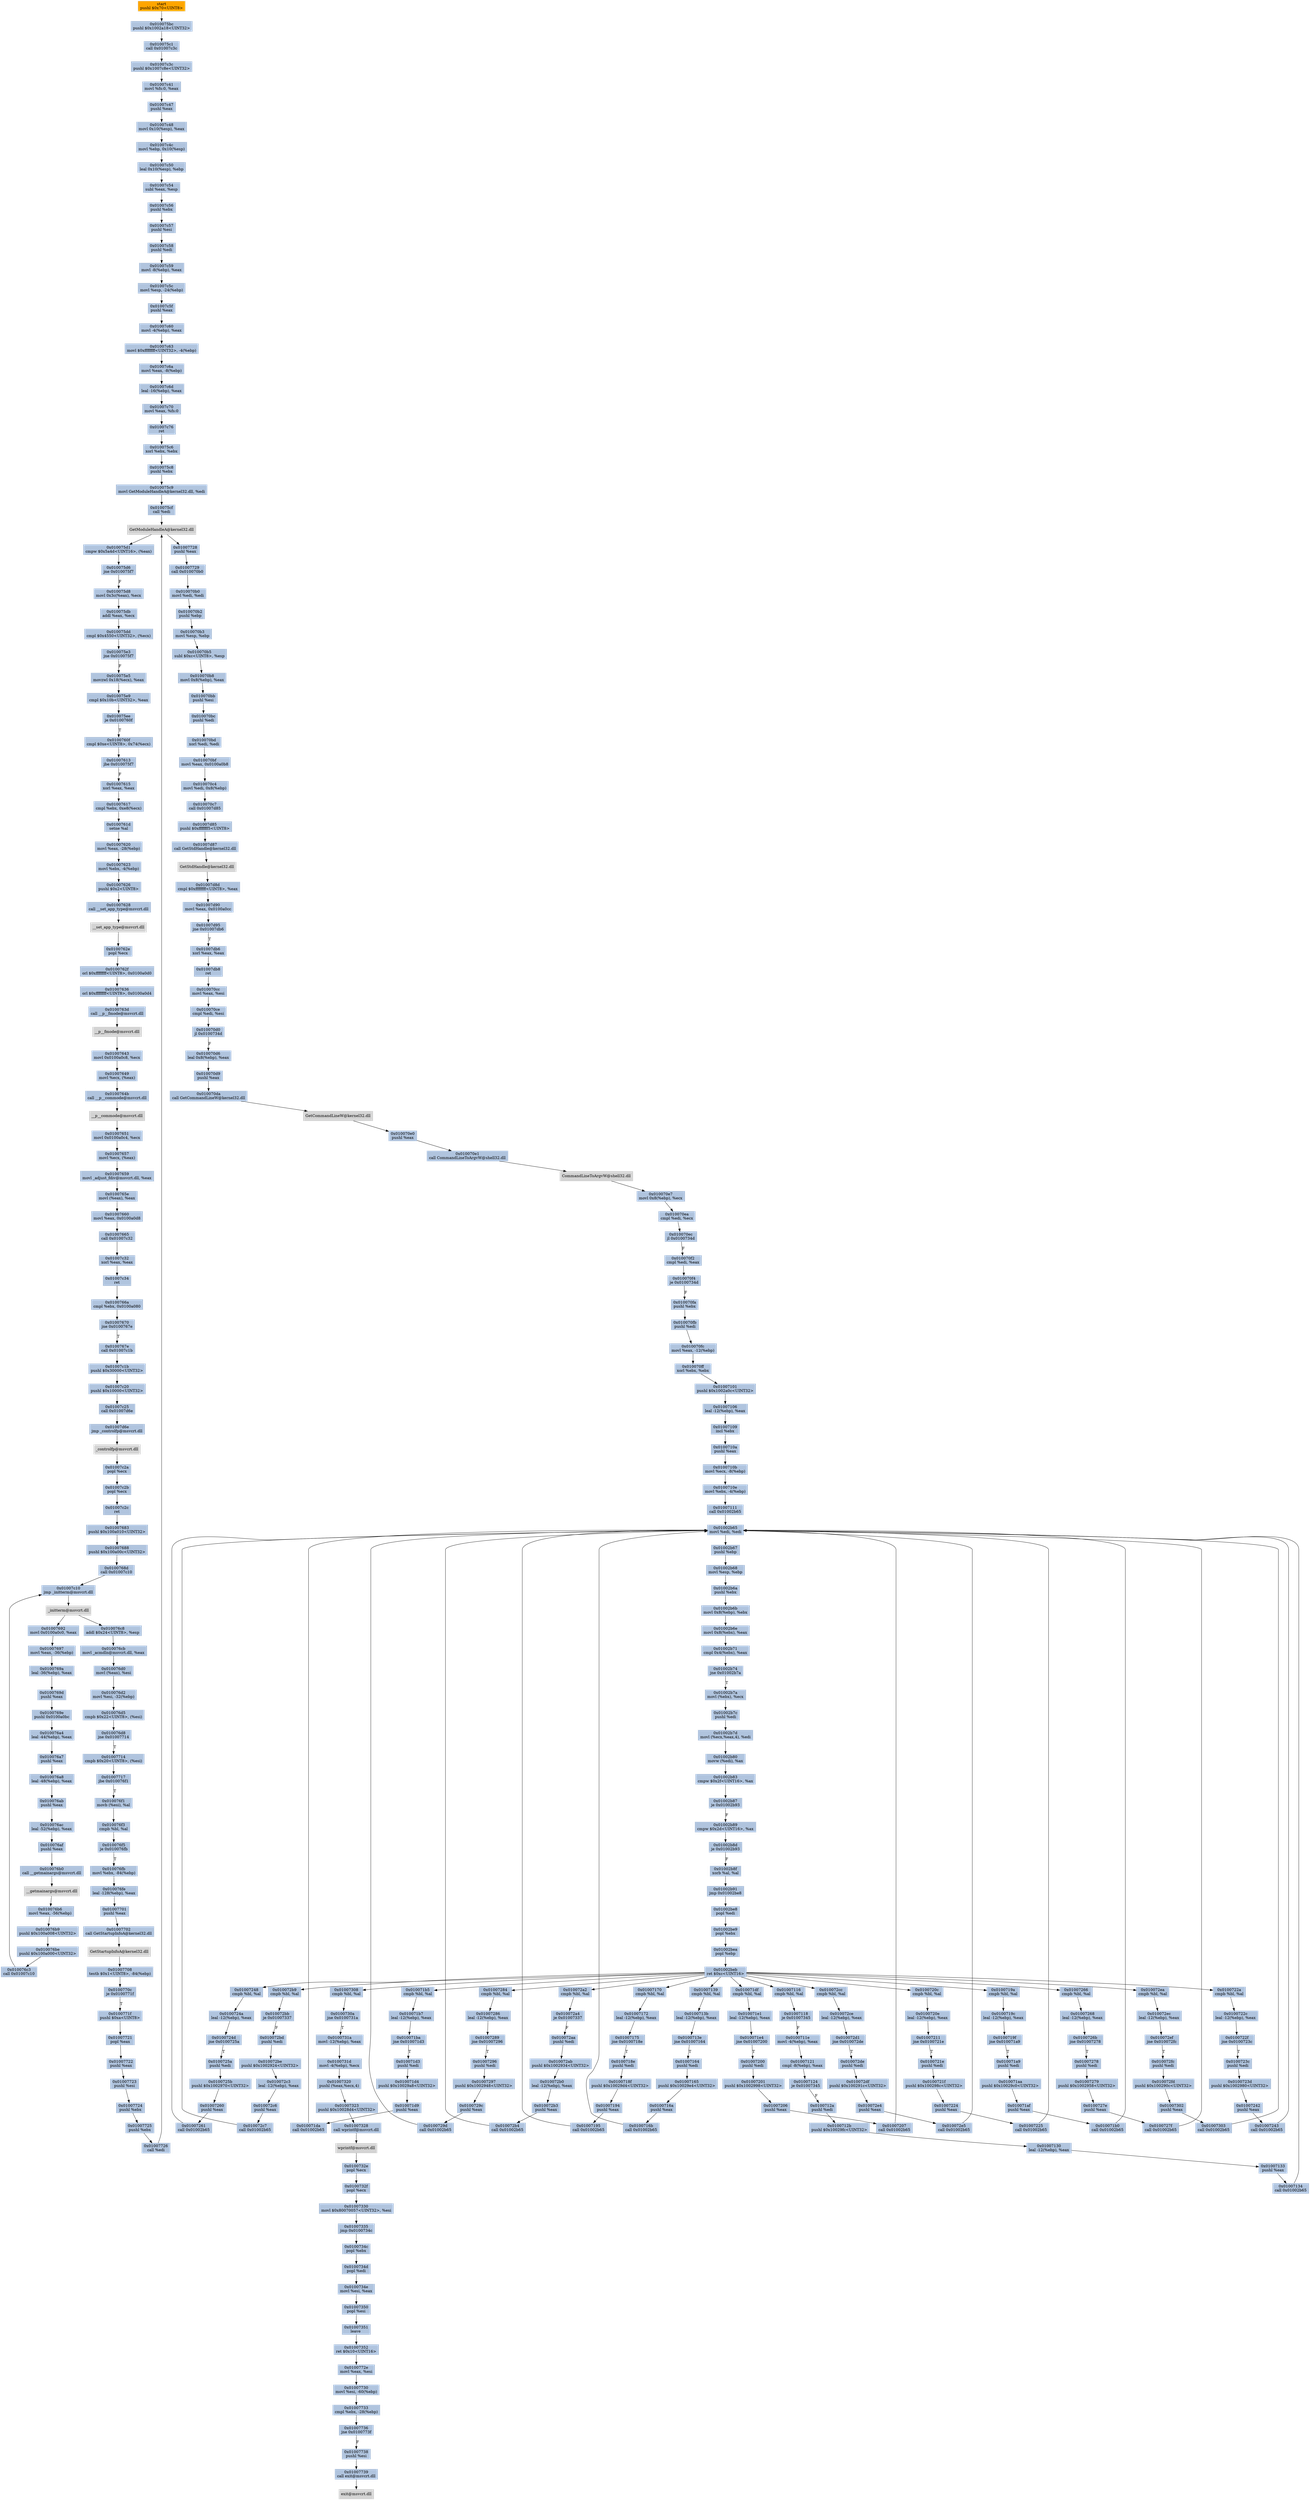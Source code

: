 digraph G {
node[shape=rectangle,style=filled,fillcolor=lightsteelblue,color=lightsteelblue]
bgcolor="transparent"
a0x010075bapushl_0x70UINT8[label="start\npushl $0x70<UINT8>",color="lightgrey",fillcolor="orange"];
a0x010075bcpushl_0x1002a18UINT32[label="0x010075bc\npushl $0x1002a18<UINT32>"];
a0x010075c1call_0x01007c3c[label="0x010075c1\ncall 0x01007c3c"];
a0x01007c3cpushl_0x1007c8eUINT32[label="0x01007c3c\npushl $0x1007c8e<UINT32>"];
a0x01007c41movl_fs_0_eax[label="0x01007c41\nmovl %fs:0, %eax"];
a0x01007c47pushl_eax[label="0x01007c47\npushl %eax"];
a0x01007c48movl_0x10esp__eax[label="0x01007c48\nmovl 0x10(%esp), %eax"];
a0x01007c4cmovl_ebp_0x10esp_[label="0x01007c4c\nmovl %ebp, 0x10(%esp)"];
a0x01007c50leal_0x10esp__ebp[label="0x01007c50\nleal 0x10(%esp), %ebp"];
a0x01007c54subl_eax_esp[label="0x01007c54\nsubl %eax, %esp"];
a0x01007c56pushl_ebx[label="0x01007c56\npushl %ebx"];
a0x01007c57pushl_esi[label="0x01007c57\npushl %esi"];
a0x01007c58pushl_edi[label="0x01007c58\npushl %edi"];
a0x01007c59movl__8ebp__eax[label="0x01007c59\nmovl -8(%ebp), %eax"];
a0x01007c5cmovl_esp__24ebp_[label="0x01007c5c\nmovl %esp, -24(%ebp)"];
a0x01007c5fpushl_eax[label="0x01007c5f\npushl %eax"];
a0x01007c60movl__4ebp__eax[label="0x01007c60\nmovl -4(%ebp), %eax"];
a0x01007c63movl_0xffffffffUINT32__4ebp_[label="0x01007c63\nmovl $0xffffffff<UINT32>, -4(%ebp)"];
a0x01007c6amovl_eax__8ebp_[label="0x01007c6a\nmovl %eax, -8(%ebp)"];
a0x01007c6dleal__16ebp__eax[label="0x01007c6d\nleal -16(%ebp), %eax"];
a0x01007c70movl_eax_fs_0[label="0x01007c70\nmovl %eax, %fs:0"];
a0x01007c76ret[label="0x01007c76\nret"];
a0x010075c6xorl_ebx_ebx[label="0x010075c6\nxorl %ebx, %ebx"];
a0x010075c8pushl_ebx[label="0x010075c8\npushl %ebx"];
a0x010075c9movl_GetModuleHandleA_kernel32_dll_edi[label="0x010075c9\nmovl GetModuleHandleA@kernel32.dll, %edi"];
a0x010075cfcall_edi[label="0x010075cf\ncall %edi"];
GetModuleHandleA_kernel32_dll[label="GetModuleHandleA@kernel32.dll",color="lightgrey",fillcolor="lightgrey"];
a0x010075d1cmpw_0x5a4dUINT16_eax_[label="0x010075d1\ncmpw $0x5a4d<UINT16>, (%eax)"];
a0x010075d6jne_0x010075f7[label="0x010075d6\njne 0x010075f7"];
a0x010075d8movl_0x3ceax__ecx[label="0x010075d8\nmovl 0x3c(%eax), %ecx"];
a0x010075dbaddl_eax_ecx[label="0x010075db\naddl %eax, %ecx"];
a0x010075ddcmpl_0x4550UINT32_ecx_[label="0x010075dd\ncmpl $0x4550<UINT32>, (%ecx)"];
a0x010075e3jne_0x010075f7[label="0x010075e3\njne 0x010075f7"];
a0x010075e5movzwl_0x18ecx__eax[label="0x010075e5\nmovzwl 0x18(%ecx), %eax"];
a0x010075e9cmpl_0x10bUINT32_eax[label="0x010075e9\ncmpl $0x10b<UINT32>, %eax"];
a0x010075eeje_0x0100760f[label="0x010075ee\nje 0x0100760f"];
a0x0100760fcmpl_0xeUINT8_0x74ecx_[label="0x0100760f\ncmpl $0xe<UINT8>, 0x74(%ecx)"];
a0x01007613jbe_0x010075f7[label="0x01007613\njbe 0x010075f7"];
a0x01007615xorl_eax_eax[label="0x01007615\nxorl %eax, %eax"];
a0x01007617cmpl_ebx_0xe8ecx_[label="0x01007617\ncmpl %ebx, 0xe8(%ecx)"];
a0x0100761dsetne_al[label="0x0100761d\nsetne %al"];
a0x01007620movl_eax__28ebp_[label="0x01007620\nmovl %eax, -28(%ebp)"];
a0x01007623movl_ebx__4ebp_[label="0x01007623\nmovl %ebx, -4(%ebp)"];
a0x01007626pushl_0x2UINT8[label="0x01007626\npushl $0x2<UINT8>"];
a0x01007628call___set_app_type_msvcrt_dll[label="0x01007628\ncall __set_app_type@msvcrt.dll"];
a__set_app_type_msvcrt_dll[label="__set_app_type@msvcrt.dll",color="lightgrey",fillcolor="lightgrey"];
a0x0100762epopl_ecx[label="0x0100762e\npopl %ecx"];
a0x0100762forl_0xffffffffUINT8_0x0100a0d0[label="0x0100762f\norl $0xffffffff<UINT8>, 0x0100a0d0"];
a0x01007636orl_0xffffffffUINT8_0x0100a0d4[label="0x01007636\norl $0xffffffff<UINT8>, 0x0100a0d4"];
a0x0100763dcall___p__fmode_msvcrt_dll[label="0x0100763d\ncall __p__fmode@msvcrt.dll"];
a__p__fmode_msvcrt_dll[label="__p__fmode@msvcrt.dll",color="lightgrey",fillcolor="lightgrey"];
a0x01007643movl_0x0100a0c8_ecx[label="0x01007643\nmovl 0x0100a0c8, %ecx"];
a0x01007649movl_ecx_eax_[label="0x01007649\nmovl %ecx, (%eax)"];
a0x0100764bcall___p__commode_msvcrt_dll[label="0x0100764b\ncall __p__commode@msvcrt.dll"];
a__p__commode_msvcrt_dll[label="__p__commode@msvcrt.dll",color="lightgrey",fillcolor="lightgrey"];
a0x01007651movl_0x0100a0c4_ecx[label="0x01007651\nmovl 0x0100a0c4, %ecx"];
a0x01007657movl_ecx_eax_[label="0x01007657\nmovl %ecx, (%eax)"];
a0x01007659movl__adjust_fdiv_msvcrt_dll_eax[label="0x01007659\nmovl _adjust_fdiv@msvcrt.dll, %eax"];
a0x0100765emovl_eax__eax[label="0x0100765e\nmovl (%eax), %eax"];
a0x01007660movl_eax_0x0100a0d8[label="0x01007660\nmovl %eax, 0x0100a0d8"];
a0x01007665call_0x01007c32[label="0x01007665\ncall 0x01007c32"];
a0x01007c32xorl_eax_eax[label="0x01007c32\nxorl %eax, %eax"];
a0x01007c34ret[label="0x01007c34\nret"];
a0x0100766acmpl_ebx_0x0100a080[label="0x0100766a\ncmpl %ebx, 0x0100a080"];
a0x01007670jne_0x0100767e[label="0x01007670\njne 0x0100767e"];
a0x0100767ecall_0x01007c1b[label="0x0100767e\ncall 0x01007c1b"];
a0x01007c1bpushl_0x30000UINT32[label="0x01007c1b\npushl $0x30000<UINT32>"];
a0x01007c20pushl_0x10000UINT32[label="0x01007c20\npushl $0x10000<UINT32>"];
a0x01007c25call_0x01007d6e[label="0x01007c25\ncall 0x01007d6e"];
a0x01007d6ejmp__controlfp_msvcrt_dll[label="0x01007d6e\njmp _controlfp@msvcrt.dll"];
a_controlfp_msvcrt_dll[label="_controlfp@msvcrt.dll",color="lightgrey",fillcolor="lightgrey"];
a0x01007c2apopl_ecx[label="0x01007c2a\npopl %ecx"];
a0x01007c2bpopl_ecx[label="0x01007c2b\npopl %ecx"];
a0x01007c2cret[label="0x01007c2c\nret"];
a0x01007683pushl_0x100a010UINT32[label="0x01007683\npushl $0x100a010<UINT32>"];
a0x01007688pushl_0x100a00cUINT32[label="0x01007688\npushl $0x100a00c<UINT32>"];
a0x0100768dcall_0x01007c10[label="0x0100768d\ncall 0x01007c10"];
a0x01007c10jmp__initterm_msvcrt_dll[label="0x01007c10\njmp _initterm@msvcrt.dll"];
a_initterm_msvcrt_dll[label="_initterm@msvcrt.dll",color="lightgrey",fillcolor="lightgrey"];
a0x01007692movl_0x0100a0c0_eax[label="0x01007692\nmovl 0x0100a0c0, %eax"];
a0x01007697movl_eax__36ebp_[label="0x01007697\nmovl %eax, -36(%ebp)"];
a0x0100769aleal__36ebp__eax[label="0x0100769a\nleal -36(%ebp), %eax"];
a0x0100769dpushl_eax[label="0x0100769d\npushl %eax"];
a0x0100769epushl_0x0100a0bc[label="0x0100769e\npushl 0x0100a0bc"];
a0x010076a4leal__44ebp__eax[label="0x010076a4\nleal -44(%ebp), %eax"];
a0x010076a7pushl_eax[label="0x010076a7\npushl %eax"];
a0x010076a8leal__48ebp__eax[label="0x010076a8\nleal -48(%ebp), %eax"];
a0x010076abpushl_eax[label="0x010076ab\npushl %eax"];
a0x010076acleal__52ebp__eax[label="0x010076ac\nleal -52(%ebp), %eax"];
a0x010076afpushl_eax[label="0x010076af\npushl %eax"];
a0x010076b0call___getmainargs_msvcrt_dll[label="0x010076b0\ncall __getmainargs@msvcrt.dll"];
a__getmainargs_msvcrt_dll[label="__getmainargs@msvcrt.dll",color="lightgrey",fillcolor="lightgrey"];
a0x010076b6movl_eax__56ebp_[label="0x010076b6\nmovl %eax, -56(%ebp)"];
a0x010076b9pushl_0x100a008UINT32[label="0x010076b9\npushl $0x100a008<UINT32>"];
a0x010076bepushl_0x100a000UINT32[label="0x010076be\npushl $0x100a000<UINT32>"];
a0x010076c3call_0x01007c10[label="0x010076c3\ncall 0x01007c10"];
a0x010076c8addl_0x24UINT8_esp[label="0x010076c8\naddl $0x24<UINT8>, %esp"];
a0x010076cbmovl__acmdln_msvcrt_dll_eax[label="0x010076cb\nmovl _acmdln@msvcrt.dll, %eax"];
a0x010076d0movl_eax__esi[label="0x010076d0\nmovl (%eax), %esi"];
a0x010076d2movl_esi__32ebp_[label="0x010076d2\nmovl %esi, -32(%ebp)"];
a0x010076d5cmpb_0x22UINT8_esi_[label="0x010076d5\ncmpb $0x22<UINT8>, (%esi)"];
a0x010076d8jne_0x01007714[label="0x010076d8\njne 0x01007714"];
a0x01007714cmpb_0x20UINT8_esi_[label="0x01007714\ncmpb $0x20<UINT8>, (%esi)"];
a0x01007717jbe_0x010076f1[label="0x01007717\njbe 0x010076f1"];
a0x010076f1movb_esi__al[label="0x010076f1\nmovb (%esi), %al"];
a0x010076f3cmpb_bl_al[label="0x010076f3\ncmpb %bl, %al"];
a0x010076f5je_0x010076fb[label="0x010076f5\nje 0x010076fb"];
a0x010076fbmovl_ebx__84ebp_[label="0x010076fb\nmovl %ebx, -84(%ebp)"];
a0x010076feleal__128ebp__eax[label="0x010076fe\nleal -128(%ebp), %eax"];
a0x01007701pushl_eax[label="0x01007701\npushl %eax"];
a0x01007702call_GetStartupInfoA_kernel32_dll[label="0x01007702\ncall GetStartupInfoA@kernel32.dll"];
GetStartupInfoA_kernel32_dll[label="GetStartupInfoA@kernel32.dll",color="lightgrey",fillcolor="lightgrey"];
a0x01007708testb_0x1UINT8__84ebp_[label="0x01007708\ntestb $0x1<UINT8>, -84(%ebp)"];
a0x0100770cje_0x0100771f[label="0x0100770c\nje 0x0100771f"];
a0x0100771fpushl_0xaUINT8[label="0x0100771f\npushl $0xa<UINT8>"];
a0x01007721popl_eax[label="0x01007721\npopl %eax"];
a0x01007722pushl_eax[label="0x01007722\npushl %eax"];
a0x01007723pushl_esi[label="0x01007723\npushl %esi"];
a0x01007724pushl_ebx[label="0x01007724\npushl %ebx"];
a0x01007725pushl_ebx[label="0x01007725\npushl %ebx"];
a0x01007726call_edi[label="0x01007726\ncall %edi"];
a0x01007728pushl_eax[label="0x01007728\npushl %eax"];
a0x01007729call_0x010070b0[label="0x01007729\ncall 0x010070b0"];
a0x010070b0movl_edi_edi[label="0x010070b0\nmovl %edi, %edi"];
a0x010070b2pushl_ebp[label="0x010070b2\npushl %ebp"];
a0x010070b3movl_esp_ebp[label="0x010070b3\nmovl %esp, %ebp"];
a0x010070b5subl_0xcUINT8_esp[label="0x010070b5\nsubl $0xc<UINT8>, %esp"];
a0x010070b8movl_0x8ebp__eax[label="0x010070b8\nmovl 0x8(%ebp), %eax"];
a0x010070bbpushl_esi[label="0x010070bb\npushl %esi"];
a0x010070bcpushl_edi[label="0x010070bc\npushl %edi"];
a0x010070bdxorl_edi_edi[label="0x010070bd\nxorl %edi, %edi"];
a0x010070bfmovl_eax_0x0100a0b8[label="0x010070bf\nmovl %eax, 0x0100a0b8"];
a0x010070c4movl_edi_0x8ebp_[label="0x010070c4\nmovl %edi, 0x8(%ebp)"];
a0x010070c7call_0x01007d85[label="0x010070c7\ncall 0x01007d85"];
a0x01007d85pushl_0xfffffff5UINT8[label="0x01007d85\npushl $0xfffffff5<UINT8>"];
a0x01007d87call_GetStdHandle_kernel32_dll[label="0x01007d87\ncall GetStdHandle@kernel32.dll"];
GetStdHandle_kernel32_dll[label="GetStdHandle@kernel32.dll",color="lightgrey",fillcolor="lightgrey"];
a0x01007d8dcmpl_0xffffffffUINT8_eax[label="0x01007d8d\ncmpl $0xffffffff<UINT8>, %eax"];
a0x01007d90movl_eax_0x0100a0cc[label="0x01007d90\nmovl %eax, 0x0100a0cc"];
a0x01007d95jne_0x01007db6[label="0x01007d95\njne 0x01007db6"];
a0x01007db6xorl_eax_eax[label="0x01007db6\nxorl %eax, %eax"];
a0x01007db8ret[label="0x01007db8\nret"];
a0x010070ccmovl_eax_esi[label="0x010070cc\nmovl %eax, %esi"];
a0x010070cecmpl_edi_esi[label="0x010070ce\ncmpl %edi, %esi"];
a0x010070d0jl_0x0100734d[label="0x010070d0\njl 0x0100734d"];
a0x010070d6leal_0x8ebp__eax[label="0x010070d6\nleal 0x8(%ebp), %eax"];
a0x010070d9pushl_eax[label="0x010070d9\npushl %eax"];
a0x010070dacall_GetCommandLineW_kernel32_dll[label="0x010070da\ncall GetCommandLineW@kernel32.dll"];
GetCommandLineW_kernel32_dll[label="GetCommandLineW@kernel32.dll",color="lightgrey",fillcolor="lightgrey"];
a0x010070e0pushl_eax[label="0x010070e0\npushl %eax"];
a0x010070e1call_CommandLineToArgvW_shell32_dll[label="0x010070e1\ncall CommandLineToArgvW@shell32.dll"];
CommandLineToArgvW_shell32_dll[label="CommandLineToArgvW@shell32.dll",color="lightgrey",fillcolor="lightgrey"];
a0x010070e7movl_0x8ebp__ecx[label="0x010070e7\nmovl 0x8(%ebp), %ecx"];
a0x010070eacmpl_edi_ecx[label="0x010070ea\ncmpl %edi, %ecx"];
a0x010070ecjl_0x0100734d[label="0x010070ec\njl 0x0100734d"];
a0x010070f2cmpl_edi_eax[label="0x010070f2\ncmpl %edi, %eax"];
a0x010070f4je_0x0100734d[label="0x010070f4\nje 0x0100734d"];
a0x010070fapushl_ebx[label="0x010070fa\npushl %ebx"];
a0x010070fbpushl_edi[label="0x010070fb\npushl %edi"];
a0x010070fcmovl_eax__12ebp_[label="0x010070fc\nmovl %eax, -12(%ebp)"];
a0x010070ffxorl_ebx_ebx[label="0x010070ff\nxorl %ebx, %ebx"];
a0x01007101pushl_0x1002a0cUINT32[label="0x01007101\npushl $0x1002a0c<UINT32>"];
a0x01007106leal__12ebp__eax[label="0x01007106\nleal -12(%ebp), %eax"];
a0x01007109incl_ebx[label="0x01007109\nincl %ebx"];
a0x0100710apushl_eax[label="0x0100710a\npushl %eax"];
a0x0100710bmovl_ecx__8ebp_[label="0x0100710b\nmovl %ecx, -8(%ebp)"];
a0x0100710emovl_ebx__4ebp_[label="0x0100710e\nmovl %ebx, -4(%ebp)"];
a0x01007111call_0x01002b65[label="0x01007111\ncall 0x01002b65"];
a0x01002b65movl_edi_edi[label="0x01002b65\nmovl %edi, %edi"];
a0x01002b67pushl_ebp[label="0x01002b67\npushl %ebp"];
a0x01002b68movl_esp_ebp[label="0x01002b68\nmovl %esp, %ebp"];
a0x01002b6apushl_ebx[label="0x01002b6a\npushl %ebx"];
a0x01002b6bmovl_0x8ebp__ebx[label="0x01002b6b\nmovl 0x8(%ebp), %ebx"];
a0x01002b6emovl_0x8ebx__eax[label="0x01002b6e\nmovl 0x8(%ebx), %eax"];
a0x01002b71cmpl_0x4ebx__eax[label="0x01002b71\ncmpl 0x4(%ebx), %eax"];
a0x01002b74jne_0x01002b7a[label="0x01002b74\njne 0x01002b7a"];
a0x01002b7amovl_ebx__ecx[label="0x01002b7a\nmovl (%ebx), %ecx"];
a0x01002b7cpushl_edi[label="0x01002b7c\npushl %edi"];
a0x01002b7dmovl_ecxeax4__edi[label="0x01002b7d\nmovl (%ecx,%eax,4), %edi"];
a0x01002b80movw_edi__ax[label="0x01002b80\nmovw (%edi), %ax"];
a0x01002b83cmpw_0x2fUINT16_ax[label="0x01002b83\ncmpw $0x2f<UINT16>, %ax"];
a0x01002b87je_0x01002b93[label="0x01002b87\nje 0x01002b93"];
a0x01002b89cmpw_0x2dUINT16_ax[label="0x01002b89\ncmpw $0x2d<UINT16>, %ax"];
a0x01002b8dje_0x01002b93[label="0x01002b8d\nje 0x01002b93"];
a0x01002b8fxorb_al_al[label="0x01002b8f\nxorb %al, %al"];
a0x01002b91jmp_0x01002be8[label="0x01002b91\njmp 0x01002be8"];
a0x01002be8popl_edi[label="0x01002be8\npopl %edi"];
a0x01002be9popl_ebx[label="0x01002be9\npopl %ebx"];
a0x01002beapopl_ebp[label="0x01002bea\npopl %ebp"];
a0x01002bebret_0xcUINT16[label="0x01002beb\nret $0xc<UINT16>"];
a0x01007116cmpb_bl_al[label="0x01007116\ncmpb %bl, %al"];
a0x01007118je_0x01007345[label="0x01007118\nje 0x01007345"];
a0x0100711emovl__4ebp__eax[label="0x0100711e\nmovl -4(%ebp), %eax"];
a0x01007121cmpl__8ebp__eax[label="0x01007121\ncmpl -8(%ebp), %eax"];
a0x01007124je_0x01007345[label="0x01007124\nje 0x01007345"];
a0x0100712apushl_edi[label="0x0100712a\npushl %edi"];
a0x0100712bpushl_0x10029fcUINT32[label="0x0100712b\npushl $0x10029fc<UINT32>"];
a0x01007130leal__12ebp__eax[label="0x01007130\nleal -12(%ebp), %eax"];
a0x01007133pushl_eax[label="0x01007133\npushl %eax"];
a0x01007134call_0x01002b65[label="0x01007134\ncall 0x01002b65"];
a0x01007139cmpb_bl_al[label="0x01007139\ncmpb %bl, %al"];
a0x0100713bleal__12ebp__eax[label="0x0100713b\nleal -12(%ebp), %eax"];
a0x0100713ejne_0x01007164[label="0x0100713e\njne 0x01007164"];
a0x01007164pushl_edi[label="0x01007164\npushl %edi"];
a0x01007165pushl_0x10029e4UINT32[label="0x01007165\npushl $0x10029e4<UINT32>"];
a0x0100716apushl_eax[label="0x0100716a\npushl %eax"];
a0x0100716bcall_0x01002b65[label="0x0100716b\ncall 0x01002b65"];
a0x01007170cmpb_bl_al[label="0x01007170\ncmpb %bl, %al"];
a0x01007172leal__12ebp__eax[label="0x01007172\nleal -12(%ebp), %eax"];
a0x01007175jne_0x0100718e[label="0x01007175\njne 0x0100718e"];
a0x0100718epushl_edi[label="0x0100718e\npushl %edi"];
a0x0100718fpushl_0x10029d4UINT32[label="0x0100718f\npushl $0x10029d4<UINT32>"];
a0x01007194pushl_eax[label="0x01007194\npushl %eax"];
a0x01007195call_0x01002b65[label="0x01007195\ncall 0x01002b65"];
a0x0100719acmpb_bl_al[label="0x0100719a\ncmpb %bl, %al"];
a0x0100719cleal__12ebp__eax[label="0x0100719c\nleal -12(%ebp), %eax"];
a0x0100719fjne_0x010071a9[label="0x0100719f\njne 0x010071a9"];
a0x010071a9pushl_edi[label="0x010071a9\npushl %edi"];
a0x010071aapushl_0x10029c0UINT32[label="0x010071aa\npushl $0x10029c0<UINT32>"];
a0x010071afpushl_eax[label="0x010071af\npushl %eax"];
a0x010071b0call_0x01002b65[label="0x010071b0\ncall 0x01002b65"];
a0x010071b5cmpb_bl_al[label="0x010071b5\ncmpb %bl, %al"];
a0x010071b7leal__12ebp__eax[label="0x010071b7\nleal -12(%ebp), %eax"];
a0x010071bajne_0x010071d3[label="0x010071ba\njne 0x010071d3"];
a0x010071d3pushl_edi[label="0x010071d3\npushl %edi"];
a0x010071d4pushl_0x10029a8UINT32[label="0x010071d4\npushl $0x10029a8<UINT32>"];
a0x010071d9pushl_eax[label="0x010071d9\npushl %eax"];
a0x010071dacall_0x01002b65[label="0x010071da\ncall 0x01002b65"];
a0x010071dfcmpb_bl_al[label="0x010071df\ncmpb %bl, %al"];
a0x010071e1leal__12ebp__eax[label="0x010071e1\nleal -12(%ebp), %eax"];
a0x010071e4jne_0x01007200[label="0x010071e4\njne 0x01007200"];
a0x01007200pushl_edi[label="0x01007200\npushl %edi"];
a0x01007201pushl_0x1002998UINT32[label="0x01007201\npushl $0x1002998<UINT32>"];
a0x01007206pushl_eax[label="0x01007206\npushl %eax"];
a0x01007207call_0x01002b65[label="0x01007207\ncall 0x01002b65"];
a0x0100720ccmpb_bl_al[label="0x0100720c\ncmpb %bl, %al"];
a0x0100720eleal__12ebp__eax[label="0x0100720e\nleal -12(%ebp), %eax"];
a0x01007211jne_0x0100721e[label="0x01007211\njne 0x0100721e"];
a0x0100721epushl_edi[label="0x0100721e\npushl %edi"];
a0x0100721fpushl_0x100298cUINT32[label="0x0100721f\npushl $0x100298c<UINT32>"];
a0x01007224pushl_eax[label="0x01007224\npushl %eax"];
a0x01007225call_0x01002b65[label="0x01007225\ncall 0x01002b65"];
a0x0100722acmpb_bl_al[label="0x0100722a\ncmpb %bl, %al"];
a0x0100722cleal__12ebp__eax[label="0x0100722c\nleal -12(%ebp), %eax"];
a0x0100722fjne_0x0100723c[label="0x0100722f\njne 0x0100723c"];
a0x0100723cpushl_edi[label="0x0100723c\npushl %edi"];
a0x0100723dpushl_0x1002980UINT32[label="0x0100723d\npushl $0x1002980<UINT32>"];
a0x01007242pushl_eax[label="0x01007242\npushl %eax"];
a0x01007243call_0x01002b65[label="0x01007243\ncall 0x01002b65"];
a0x01007248cmpb_bl_al[label="0x01007248\ncmpb %bl, %al"];
a0x0100724aleal__12ebp__eax[label="0x0100724a\nleal -12(%ebp), %eax"];
a0x0100724djne_0x0100725a[label="0x0100724d\njne 0x0100725a"];
a0x0100725apushl_edi[label="0x0100725a\npushl %edi"];
a0x0100725bpushl_0x1002970UINT32[label="0x0100725b\npushl $0x1002970<UINT32>"];
a0x01007260pushl_eax[label="0x01007260\npushl %eax"];
a0x01007261call_0x01002b65[label="0x01007261\ncall 0x01002b65"];
a0x01007266cmpb_bl_al[label="0x01007266\ncmpb %bl, %al"];
a0x01007268leal__12ebp__eax[label="0x01007268\nleal -12(%ebp), %eax"];
a0x0100726bjne_0x01007278[label="0x0100726b\njne 0x01007278"];
a0x01007278pushl_edi[label="0x01007278\npushl %edi"];
a0x01007279pushl_0x1002958UINT32[label="0x01007279\npushl $0x1002958<UINT32>"];
a0x0100727epushl_eax[label="0x0100727e\npushl %eax"];
a0x0100727fcall_0x01002b65[label="0x0100727f\ncall 0x01002b65"];
a0x01007284cmpb_bl_al[label="0x01007284\ncmpb %bl, %al"];
a0x01007286leal__12ebp__eax[label="0x01007286\nleal -12(%ebp), %eax"];
a0x01007289jne_0x01007296[label="0x01007289\njne 0x01007296"];
a0x01007296pushl_edi[label="0x01007296\npushl %edi"];
a0x01007297pushl_0x1002948UINT32[label="0x01007297\npushl $0x1002948<UINT32>"];
a0x0100729cpushl_eax[label="0x0100729c\npushl %eax"];
a0x0100729dcall_0x01002b65[label="0x0100729d\ncall 0x01002b65"];
a0x010072a2cmpb_bl_al[label="0x010072a2\ncmpb %bl, %al"];
a0x010072a4je_0x01007337[label="0x010072a4\nje 0x01007337"];
a0x010072aapushl_edi[label="0x010072aa\npushl %edi"];
a0x010072abpushl_0x1002934UINT32[label="0x010072ab\npushl $0x1002934<UINT32>"];
a0x010072b0leal__12ebp__eax[label="0x010072b0\nleal -12(%ebp), %eax"];
a0x010072b3pushl_eax[label="0x010072b3\npushl %eax"];
a0x010072b4call_0x01002b65[label="0x010072b4\ncall 0x01002b65"];
a0x010072b9cmpb_bl_al[label="0x010072b9\ncmpb %bl, %al"];
a0x010072bbje_0x01007337[label="0x010072bb\nje 0x01007337"];
a0x010072bdpushl_edi[label="0x010072bd\npushl %edi"];
a0x010072bepushl_0x1002924UINT32[label="0x010072be\npushl $0x1002924<UINT32>"];
a0x010072c3leal__12ebp__eax[label="0x010072c3\nleal -12(%ebp), %eax"];
a0x010072c6pushl_eax[label="0x010072c6\npushl %eax"];
a0x010072c7call_0x01002b65[label="0x010072c7\ncall 0x01002b65"];
a0x010072cccmpb_bl_al[label="0x010072cc\ncmpb %bl, %al"];
a0x010072celeal__12ebp__eax[label="0x010072ce\nleal -12(%ebp), %eax"];
a0x010072d1jne_0x010072de[label="0x010072d1\njne 0x010072de"];
a0x010072depushl_edi[label="0x010072de\npushl %edi"];
a0x010072dfpushl_0x100291cUINT32[label="0x010072df\npushl $0x100291c<UINT32>"];
a0x010072e4pushl_eax[label="0x010072e4\npushl %eax"];
a0x010072e5call_0x01002b65[label="0x010072e5\ncall 0x01002b65"];
a0x010072eacmpb_bl_al[label="0x010072ea\ncmpb %bl, %al"];
a0x010072ecleal__12ebp__eax[label="0x010072ec\nleal -12(%ebp), %eax"];
a0x010072efjne_0x010072fc[label="0x010072ef\njne 0x010072fc"];
a0x010072fcpushl_edi[label="0x010072fc\npushl %edi"];
a0x010072fdpushl_0x100290cUINT32[label="0x010072fd\npushl $0x100290c<UINT32>"];
a0x01007302pushl_eax[label="0x01007302\npushl %eax"];
a0x01007303call_0x01002b65[label="0x01007303\ncall 0x01002b65"];
a0x01007308cmpb_bl_al[label="0x01007308\ncmpb %bl, %al"];
a0x0100730ajne_0x0100731a[label="0x0100730a\njne 0x0100731a"];
a0x0100731amovl__12ebp__eax[label="0x0100731a\nmovl -12(%ebp), %eax"];
a0x0100731dmovl__4ebp__ecx[label="0x0100731d\nmovl -4(%ebp), %ecx"];
a0x01007320pushl_eaxecx4_[label="0x01007320\npushl (%eax,%ecx,4)"];
a0x01007323pushl_0x10028d4UINT32[label="0x01007323\npushl $0x10028d4<UINT32>"];
a0x01007328call_wprintf_msvcrt_dll[label="0x01007328\ncall wprintf@msvcrt.dll"];
wprintf_msvcrt_dll[label="wprintf@msvcrt.dll",color="lightgrey",fillcolor="lightgrey"];
a0x0100732epopl_ecx[label="0x0100732e\npopl %ecx"];
a0x0100732fpopl_ecx[label="0x0100732f\npopl %ecx"];
a0x01007330movl_0x80070057UINT32_esi[label="0x01007330\nmovl $0x80070057<UINT32>, %esi"];
a0x01007335jmp_0x0100734c[label="0x01007335\njmp 0x0100734c"];
a0x0100734cpopl_ebx[label="0x0100734c\npopl %ebx"];
a0x0100734dpopl_edi[label="0x0100734d\npopl %edi"];
a0x0100734emovl_esi_eax[label="0x0100734e\nmovl %esi, %eax"];
a0x01007350popl_esi[label="0x01007350\npopl %esi"];
a0x01007351leave_[label="0x01007351\nleave "];
a0x01007352ret_0x10UINT16[label="0x01007352\nret $0x10<UINT16>"];
a0x0100772emovl_eax_esi[label="0x0100772e\nmovl %eax, %esi"];
a0x01007730movl_esi__60ebp_[label="0x01007730\nmovl %esi, -60(%ebp)"];
a0x01007733cmpl_ebx__28ebp_[label="0x01007733\ncmpl %ebx, -28(%ebp)"];
a0x01007736jne_0x0100773f[label="0x01007736\njne 0x0100773f"];
a0x01007738pushl_esi[label="0x01007738\npushl %esi"];
a0x01007739call_exit_msvcrt_dll[label="0x01007739\ncall exit@msvcrt.dll"];
exit_msvcrt_dll[label="exit@msvcrt.dll",color="lightgrey",fillcolor="lightgrey"];
a0x010075bapushl_0x70UINT8 -> a0x010075bcpushl_0x1002a18UINT32 [color="#000000"];
a0x010075bcpushl_0x1002a18UINT32 -> a0x010075c1call_0x01007c3c [color="#000000"];
a0x010075c1call_0x01007c3c -> a0x01007c3cpushl_0x1007c8eUINT32 [color="#000000"];
a0x01007c3cpushl_0x1007c8eUINT32 -> a0x01007c41movl_fs_0_eax [color="#000000"];
a0x01007c41movl_fs_0_eax -> a0x01007c47pushl_eax [color="#000000"];
a0x01007c47pushl_eax -> a0x01007c48movl_0x10esp__eax [color="#000000"];
a0x01007c48movl_0x10esp__eax -> a0x01007c4cmovl_ebp_0x10esp_ [color="#000000"];
a0x01007c4cmovl_ebp_0x10esp_ -> a0x01007c50leal_0x10esp__ebp [color="#000000"];
a0x01007c50leal_0x10esp__ebp -> a0x01007c54subl_eax_esp [color="#000000"];
a0x01007c54subl_eax_esp -> a0x01007c56pushl_ebx [color="#000000"];
a0x01007c56pushl_ebx -> a0x01007c57pushl_esi [color="#000000"];
a0x01007c57pushl_esi -> a0x01007c58pushl_edi [color="#000000"];
a0x01007c58pushl_edi -> a0x01007c59movl__8ebp__eax [color="#000000"];
a0x01007c59movl__8ebp__eax -> a0x01007c5cmovl_esp__24ebp_ [color="#000000"];
a0x01007c5cmovl_esp__24ebp_ -> a0x01007c5fpushl_eax [color="#000000"];
a0x01007c5fpushl_eax -> a0x01007c60movl__4ebp__eax [color="#000000"];
a0x01007c60movl__4ebp__eax -> a0x01007c63movl_0xffffffffUINT32__4ebp_ [color="#000000"];
a0x01007c63movl_0xffffffffUINT32__4ebp_ -> a0x01007c6amovl_eax__8ebp_ [color="#000000"];
a0x01007c6amovl_eax__8ebp_ -> a0x01007c6dleal__16ebp__eax [color="#000000"];
a0x01007c6dleal__16ebp__eax -> a0x01007c70movl_eax_fs_0 [color="#000000"];
a0x01007c70movl_eax_fs_0 -> a0x01007c76ret [color="#000000"];
a0x01007c76ret -> a0x010075c6xorl_ebx_ebx [color="#000000"];
a0x010075c6xorl_ebx_ebx -> a0x010075c8pushl_ebx [color="#000000"];
a0x010075c8pushl_ebx -> a0x010075c9movl_GetModuleHandleA_kernel32_dll_edi [color="#000000"];
a0x010075c9movl_GetModuleHandleA_kernel32_dll_edi -> a0x010075cfcall_edi [color="#000000"];
a0x010075cfcall_edi -> GetModuleHandleA_kernel32_dll [color="#000000"];
GetModuleHandleA_kernel32_dll -> a0x010075d1cmpw_0x5a4dUINT16_eax_ [color="#000000"];
a0x010075d1cmpw_0x5a4dUINT16_eax_ -> a0x010075d6jne_0x010075f7 [color="#000000"];
a0x010075d6jne_0x010075f7 -> a0x010075d8movl_0x3ceax__ecx [color="#000000",label="F"];
a0x010075d8movl_0x3ceax__ecx -> a0x010075dbaddl_eax_ecx [color="#000000"];
a0x010075dbaddl_eax_ecx -> a0x010075ddcmpl_0x4550UINT32_ecx_ [color="#000000"];
a0x010075ddcmpl_0x4550UINT32_ecx_ -> a0x010075e3jne_0x010075f7 [color="#000000"];
a0x010075e3jne_0x010075f7 -> a0x010075e5movzwl_0x18ecx__eax [color="#000000",label="F"];
a0x010075e5movzwl_0x18ecx__eax -> a0x010075e9cmpl_0x10bUINT32_eax [color="#000000"];
a0x010075e9cmpl_0x10bUINT32_eax -> a0x010075eeje_0x0100760f [color="#000000"];
a0x010075eeje_0x0100760f -> a0x0100760fcmpl_0xeUINT8_0x74ecx_ [color="#000000",label="T"];
a0x0100760fcmpl_0xeUINT8_0x74ecx_ -> a0x01007613jbe_0x010075f7 [color="#000000"];
a0x01007613jbe_0x010075f7 -> a0x01007615xorl_eax_eax [color="#000000",label="F"];
a0x01007615xorl_eax_eax -> a0x01007617cmpl_ebx_0xe8ecx_ [color="#000000"];
a0x01007617cmpl_ebx_0xe8ecx_ -> a0x0100761dsetne_al [color="#000000"];
a0x0100761dsetne_al -> a0x01007620movl_eax__28ebp_ [color="#000000"];
a0x01007620movl_eax__28ebp_ -> a0x01007623movl_ebx__4ebp_ [color="#000000"];
a0x01007623movl_ebx__4ebp_ -> a0x01007626pushl_0x2UINT8 [color="#000000"];
a0x01007626pushl_0x2UINT8 -> a0x01007628call___set_app_type_msvcrt_dll [color="#000000"];
a0x01007628call___set_app_type_msvcrt_dll -> a__set_app_type_msvcrt_dll [color="#000000"];
a__set_app_type_msvcrt_dll -> a0x0100762epopl_ecx [color="#000000"];
a0x0100762epopl_ecx -> a0x0100762forl_0xffffffffUINT8_0x0100a0d0 [color="#000000"];
a0x0100762forl_0xffffffffUINT8_0x0100a0d0 -> a0x01007636orl_0xffffffffUINT8_0x0100a0d4 [color="#000000"];
a0x01007636orl_0xffffffffUINT8_0x0100a0d4 -> a0x0100763dcall___p__fmode_msvcrt_dll [color="#000000"];
a0x0100763dcall___p__fmode_msvcrt_dll -> a__p__fmode_msvcrt_dll [color="#000000"];
a__p__fmode_msvcrt_dll -> a0x01007643movl_0x0100a0c8_ecx [color="#000000"];
a0x01007643movl_0x0100a0c8_ecx -> a0x01007649movl_ecx_eax_ [color="#000000"];
a0x01007649movl_ecx_eax_ -> a0x0100764bcall___p__commode_msvcrt_dll [color="#000000"];
a0x0100764bcall___p__commode_msvcrt_dll -> a__p__commode_msvcrt_dll [color="#000000"];
a__p__commode_msvcrt_dll -> a0x01007651movl_0x0100a0c4_ecx [color="#000000"];
a0x01007651movl_0x0100a0c4_ecx -> a0x01007657movl_ecx_eax_ [color="#000000"];
a0x01007657movl_ecx_eax_ -> a0x01007659movl__adjust_fdiv_msvcrt_dll_eax [color="#000000"];
a0x01007659movl__adjust_fdiv_msvcrt_dll_eax -> a0x0100765emovl_eax__eax [color="#000000"];
a0x0100765emovl_eax__eax -> a0x01007660movl_eax_0x0100a0d8 [color="#000000"];
a0x01007660movl_eax_0x0100a0d8 -> a0x01007665call_0x01007c32 [color="#000000"];
a0x01007665call_0x01007c32 -> a0x01007c32xorl_eax_eax [color="#000000"];
a0x01007c32xorl_eax_eax -> a0x01007c34ret [color="#000000"];
a0x01007c34ret -> a0x0100766acmpl_ebx_0x0100a080 [color="#000000"];
a0x0100766acmpl_ebx_0x0100a080 -> a0x01007670jne_0x0100767e [color="#000000"];
a0x01007670jne_0x0100767e -> a0x0100767ecall_0x01007c1b [color="#000000",label="T"];
a0x0100767ecall_0x01007c1b -> a0x01007c1bpushl_0x30000UINT32 [color="#000000"];
a0x01007c1bpushl_0x30000UINT32 -> a0x01007c20pushl_0x10000UINT32 [color="#000000"];
a0x01007c20pushl_0x10000UINT32 -> a0x01007c25call_0x01007d6e [color="#000000"];
a0x01007c25call_0x01007d6e -> a0x01007d6ejmp__controlfp_msvcrt_dll [color="#000000"];
a0x01007d6ejmp__controlfp_msvcrt_dll -> a_controlfp_msvcrt_dll [color="#000000"];
a_controlfp_msvcrt_dll -> a0x01007c2apopl_ecx [color="#000000"];
a0x01007c2apopl_ecx -> a0x01007c2bpopl_ecx [color="#000000"];
a0x01007c2bpopl_ecx -> a0x01007c2cret [color="#000000"];
a0x01007c2cret -> a0x01007683pushl_0x100a010UINT32 [color="#000000"];
a0x01007683pushl_0x100a010UINT32 -> a0x01007688pushl_0x100a00cUINT32 [color="#000000"];
a0x01007688pushl_0x100a00cUINT32 -> a0x0100768dcall_0x01007c10 [color="#000000"];
a0x0100768dcall_0x01007c10 -> a0x01007c10jmp__initterm_msvcrt_dll [color="#000000"];
a0x01007c10jmp__initterm_msvcrt_dll -> a_initterm_msvcrt_dll [color="#000000"];
a_initterm_msvcrt_dll -> a0x01007692movl_0x0100a0c0_eax [color="#000000"];
a0x01007692movl_0x0100a0c0_eax -> a0x01007697movl_eax__36ebp_ [color="#000000"];
a0x01007697movl_eax__36ebp_ -> a0x0100769aleal__36ebp__eax [color="#000000"];
a0x0100769aleal__36ebp__eax -> a0x0100769dpushl_eax [color="#000000"];
a0x0100769dpushl_eax -> a0x0100769epushl_0x0100a0bc [color="#000000"];
a0x0100769epushl_0x0100a0bc -> a0x010076a4leal__44ebp__eax [color="#000000"];
a0x010076a4leal__44ebp__eax -> a0x010076a7pushl_eax [color="#000000"];
a0x010076a7pushl_eax -> a0x010076a8leal__48ebp__eax [color="#000000"];
a0x010076a8leal__48ebp__eax -> a0x010076abpushl_eax [color="#000000"];
a0x010076abpushl_eax -> a0x010076acleal__52ebp__eax [color="#000000"];
a0x010076acleal__52ebp__eax -> a0x010076afpushl_eax [color="#000000"];
a0x010076afpushl_eax -> a0x010076b0call___getmainargs_msvcrt_dll [color="#000000"];
a0x010076b0call___getmainargs_msvcrt_dll -> a__getmainargs_msvcrt_dll [color="#000000"];
a__getmainargs_msvcrt_dll -> a0x010076b6movl_eax__56ebp_ [color="#000000"];
a0x010076b6movl_eax__56ebp_ -> a0x010076b9pushl_0x100a008UINT32 [color="#000000"];
a0x010076b9pushl_0x100a008UINT32 -> a0x010076bepushl_0x100a000UINT32 [color="#000000"];
a0x010076bepushl_0x100a000UINT32 -> a0x010076c3call_0x01007c10 [color="#000000"];
a0x010076c3call_0x01007c10 -> a0x01007c10jmp__initterm_msvcrt_dll [color="#000000"];
a_initterm_msvcrt_dll -> a0x010076c8addl_0x24UINT8_esp [color="#000000"];
a0x010076c8addl_0x24UINT8_esp -> a0x010076cbmovl__acmdln_msvcrt_dll_eax [color="#000000"];
a0x010076cbmovl__acmdln_msvcrt_dll_eax -> a0x010076d0movl_eax__esi [color="#000000"];
a0x010076d0movl_eax__esi -> a0x010076d2movl_esi__32ebp_ [color="#000000"];
a0x010076d2movl_esi__32ebp_ -> a0x010076d5cmpb_0x22UINT8_esi_ [color="#000000"];
a0x010076d5cmpb_0x22UINT8_esi_ -> a0x010076d8jne_0x01007714 [color="#000000"];
a0x010076d8jne_0x01007714 -> a0x01007714cmpb_0x20UINT8_esi_ [color="#000000",label="T"];
a0x01007714cmpb_0x20UINT8_esi_ -> a0x01007717jbe_0x010076f1 [color="#000000"];
a0x01007717jbe_0x010076f1 -> a0x010076f1movb_esi__al [color="#000000",label="T"];
a0x010076f1movb_esi__al -> a0x010076f3cmpb_bl_al [color="#000000"];
a0x010076f3cmpb_bl_al -> a0x010076f5je_0x010076fb [color="#000000"];
a0x010076f5je_0x010076fb -> a0x010076fbmovl_ebx__84ebp_ [color="#000000",label="T"];
a0x010076fbmovl_ebx__84ebp_ -> a0x010076feleal__128ebp__eax [color="#000000"];
a0x010076feleal__128ebp__eax -> a0x01007701pushl_eax [color="#000000"];
a0x01007701pushl_eax -> a0x01007702call_GetStartupInfoA_kernel32_dll [color="#000000"];
a0x01007702call_GetStartupInfoA_kernel32_dll -> GetStartupInfoA_kernel32_dll [color="#000000"];
GetStartupInfoA_kernel32_dll -> a0x01007708testb_0x1UINT8__84ebp_ [color="#000000"];
a0x01007708testb_0x1UINT8__84ebp_ -> a0x0100770cje_0x0100771f [color="#000000"];
a0x0100770cje_0x0100771f -> a0x0100771fpushl_0xaUINT8 [color="#000000",label="T"];
a0x0100771fpushl_0xaUINT8 -> a0x01007721popl_eax [color="#000000"];
a0x01007721popl_eax -> a0x01007722pushl_eax [color="#000000"];
a0x01007722pushl_eax -> a0x01007723pushl_esi [color="#000000"];
a0x01007723pushl_esi -> a0x01007724pushl_ebx [color="#000000"];
a0x01007724pushl_ebx -> a0x01007725pushl_ebx [color="#000000"];
a0x01007725pushl_ebx -> a0x01007726call_edi [color="#000000"];
a0x01007726call_edi -> GetModuleHandleA_kernel32_dll [color="#000000"];
GetModuleHandleA_kernel32_dll -> a0x01007728pushl_eax [color="#000000"];
a0x01007728pushl_eax -> a0x01007729call_0x010070b0 [color="#000000"];
a0x01007729call_0x010070b0 -> a0x010070b0movl_edi_edi [color="#000000"];
a0x010070b0movl_edi_edi -> a0x010070b2pushl_ebp [color="#000000"];
a0x010070b2pushl_ebp -> a0x010070b3movl_esp_ebp [color="#000000"];
a0x010070b3movl_esp_ebp -> a0x010070b5subl_0xcUINT8_esp [color="#000000"];
a0x010070b5subl_0xcUINT8_esp -> a0x010070b8movl_0x8ebp__eax [color="#000000"];
a0x010070b8movl_0x8ebp__eax -> a0x010070bbpushl_esi [color="#000000"];
a0x010070bbpushl_esi -> a0x010070bcpushl_edi [color="#000000"];
a0x010070bcpushl_edi -> a0x010070bdxorl_edi_edi [color="#000000"];
a0x010070bdxorl_edi_edi -> a0x010070bfmovl_eax_0x0100a0b8 [color="#000000"];
a0x010070bfmovl_eax_0x0100a0b8 -> a0x010070c4movl_edi_0x8ebp_ [color="#000000"];
a0x010070c4movl_edi_0x8ebp_ -> a0x010070c7call_0x01007d85 [color="#000000"];
a0x010070c7call_0x01007d85 -> a0x01007d85pushl_0xfffffff5UINT8 [color="#000000"];
a0x01007d85pushl_0xfffffff5UINT8 -> a0x01007d87call_GetStdHandle_kernel32_dll [color="#000000"];
a0x01007d87call_GetStdHandle_kernel32_dll -> GetStdHandle_kernel32_dll [color="#000000"];
GetStdHandle_kernel32_dll -> a0x01007d8dcmpl_0xffffffffUINT8_eax [color="#000000"];
a0x01007d8dcmpl_0xffffffffUINT8_eax -> a0x01007d90movl_eax_0x0100a0cc [color="#000000"];
a0x01007d90movl_eax_0x0100a0cc -> a0x01007d95jne_0x01007db6 [color="#000000"];
a0x01007d95jne_0x01007db6 -> a0x01007db6xorl_eax_eax [color="#000000",label="T"];
a0x01007db6xorl_eax_eax -> a0x01007db8ret [color="#000000"];
a0x01007db8ret -> a0x010070ccmovl_eax_esi [color="#000000"];
a0x010070ccmovl_eax_esi -> a0x010070cecmpl_edi_esi [color="#000000"];
a0x010070cecmpl_edi_esi -> a0x010070d0jl_0x0100734d [color="#000000"];
a0x010070d0jl_0x0100734d -> a0x010070d6leal_0x8ebp__eax [color="#000000",label="F"];
a0x010070d6leal_0x8ebp__eax -> a0x010070d9pushl_eax [color="#000000"];
a0x010070d9pushl_eax -> a0x010070dacall_GetCommandLineW_kernel32_dll [color="#000000"];
a0x010070dacall_GetCommandLineW_kernel32_dll -> GetCommandLineW_kernel32_dll [color="#000000"];
GetCommandLineW_kernel32_dll -> a0x010070e0pushl_eax [color="#000000"];
a0x010070e0pushl_eax -> a0x010070e1call_CommandLineToArgvW_shell32_dll [color="#000000"];
a0x010070e1call_CommandLineToArgvW_shell32_dll -> CommandLineToArgvW_shell32_dll [color="#000000"];
CommandLineToArgvW_shell32_dll -> a0x010070e7movl_0x8ebp__ecx [color="#000000"];
a0x010070e7movl_0x8ebp__ecx -> a0x010070eacmpl_edi_ecx [color="#000000"];
a0x010070eacmpl_edi_ecx -> a0x010070ecjl_0x0100734d [color="#000000"];
a0x010070ecjl_0x0100734d -> a0x010070f2cmpl_edi_eax [color="#000000",label="F"];
a0x010070f2cmpl_edi_eax -> a0x010070f4je_0x0100734d [color="#000000"];
a0x010070f4je_0x0100734d -> a0x010070fapushl_ebx [color="#000000",label="F"];
a0x010070fapushl_ebx -> a0x010070fbpushl_edi [color="#000000"];
a0x010070fbpushl_edi -> a0x010070fcmovl_eax__12ebp_ [color="#000000"];
a0x010070fcmovl_eax__12ebp_ -> a0x010070ffxorl_ebx_ebx [color="#000000"];
a0x010070ffxorl_ebx_ebx -> a0x01007101pushl_0x1002a0cUINT32 [color="#000000"];
a0x01007101pushl_0x1002a0cUINT32 -> a0x01007106leal__12ebp__eax [color="#000000"];
a0x01007106leal__12ebp__eax -> a0x01007109incl_ebx [color="#000000"];
a0x01007109incl_ebx -> a0x0100710apushl_eax [color="#000000"];
a0x0100710apushl_eax -> a0x0100710bmovl_ecx__8ebp_ [color="#000000"];
a0x0100710bmovl_ecx__8ebp_ -> a0x0100710emovl_ebx__4ebp_ [color="#000000"];
a0x0100710emovl_ebx__4ebp_ -> a0x01007111call_0x01002b65 [color="#000000"];
a0x01007111call_0x01002b65 -> a0x01002b65movl_edi_edi [color="#000000"];
a0x01002b65movl_edi_edi -> a0x01002b67pushl_ebp [color="#000000"];
a0x01002b67pushl_ebp -> a0x01002b68movl_esp_ebp [color="#000000"];
a0x01002b68movl_esp_ebp -> a0x01002b6apushl_ebx [color="#000000"];
a0x01002b6apushl_ebx -> a0x01002b6bmovl_0x8ebp__ebx [color="#000000"];
a0x01002b6bmovl_0x8ebp__ebx -> a0x01002b6emovl_0x8ebx__eax [color="#000000"];
a0x01002b6emovl_0x8ebx__eax -> a0x01002b71cmpl_0x4ebx__eax [color="#000000"];
a0x01002b71cmpl_0x4ebx__eax -> a0x01002b74jne_0x01002b7a [color="#000000"];
a0x01002b74jne_0x01002b7a -> a0x01002b7amovl_ebx__ecx [color="#000000",label="T"];
a0x01002b7amovl_ebx__ecx -> a0x01002b7cpushl_edi [color="#000000"];
a0x01002b7cpushl_edi -> a0x01002b7dmovl_ecxeax4__edi [color="#000000"];
a0x01002b7dmovl_ecxeax4__edi -> a0x01002b80movw_edi__ax [color="#000000"];
a0x01002b80movw_edi__ax -> a0x01002b83cmpw_0x2fUINT16_ax [color="#000000"];
a0x01002b83cmpw_0x2fUINT16_ax -> a0x01002b87je_0x01002b93 [color="#000000"];
a0x01002b87je_0x01002b93 -> a0x01002b89cmpw_0x2dUINT16_ax [color="#000000",label="F"];
a0x01002b89cmpw_0x2dUINT16_ax -> a0x01002b8dje_0x01002b93 [color="#000000"];
a0x01002b8dje_0x01002b93 -> a0x01002b8fxorb_al_al [color="#000000",label="F"];
a0x01002b8fxorb_al_al -> a0x01002b91jmp_0x01002be8 [color="#000000"];
a0x01002b91jmp_0x01002be8 -> a0x01002be8popl_edi [color="#000000"];
a0x01002be8popl_edi -> a0x01002be9popl_ebx [color="#000000"];
a0x01002be9popl_ebx -> a0x01002beapopl_ebp [color="#000000"];
a0x01002beapopl_ebp -> a0x01002bebret_0xcUINT16 [color="#000000"];
a0x01002bebret_0xcUINT16 -> a0x01007116cmpb_bl_al [color="#000000"];
a0x01007116cmpb_bl_al -> a0x01007118je_0x01007345 [color="#000000"];
a0x01007118je_0x01007345 -> a0x0100711emovl__4ebp__eax [color="#000000",label="F"];
a0x0100711emovl__4ebp__eax -> a0x01007121cmpl__8ebp__eax [color="#000000"];
a0x01007121cmpl__8ebp__eax -> a0x01007124je_0x01007345 [color="#000000"];
a0x01007124je_0x01007345 -> a0x0100712apushl_edi [color="#000000",label="F"];
a0x0100712apushl_edi -> a0x0100712bpushl_0x10029fcUINT32 [color="#000000"];
a0x0100712bpushl_0x10029fcUINT32 -> a0x01007130leal__12ebp__eax [color="#000000"];
a0x01007130leal__12ebp__eax -> a0x01007133pushl_eax [color="#000000"];
a0x01007133pushl_eax -> a0x01007134call_0x01002b65 [color="#000000"];
a0x01007134call_0x01002b65 -> a0x01002b65movl_edi_edi [color="#000000"];
a0x01002bebret_0xcUINT16 -> a0x01007139cmpb_bl_al [color="#000000"];
a0x01007139cmpb_bl_al -> a0x0100713bleal__12ebp__eax [color="#000000"];
a0x0100713bleal__12ebp__eax -> a0x0100713ejne_0x01007164 [color="#000000"];
a0x0100713ejne_0x01007164 -> a0x01007164pushl_edi [color="#000000",label="T"];
a0x01007164pushl_edi -> a0x01007165pushl_0x10029e4UINT32 [color="#000000"];
a0x01007165pushl_0x10029e4UINT32 -> a0x0100716apushl_eax [color="#000000"];
a0x0100716apushl_eax -> a0x0100716bcall_0x01002b65 [color="#000000"];
a0x0100716bcall_0x01002b65 -> a0x01002b65movl_edi_edi [color="#000000"];
a0x01002bebret_0xcUINT16 -> a0x01007170cmpb_bl_al [color="#000000"];
a0x01007170cmpb_bl_al -> a0x01007172leal__12ebp__eax [color="#000000"];
a0x01007172leal__12ebp__eax -> a0x01007175jne_0x0100718e [color="#000000"];
a0x01007175jne_0x0100718e -> a0x0100718epushl_edi [color="#000000",label="T"];
a0x0100718epushl_edi -> a0x0100718fpushl_0x10029d4UINT32 [color="#000000"];
a0x0100718fpushl_0x10029d4UINT32 -> a0x01007194pushl_eax [color="#000000"];
a0x01007194pushl_eax -> a0x01007195call_0x01002b65 [color="#000000"];
a0x01007195call_0x01002b65 -> a0x01002b65movl_edi_edi [color="#000000"];
a0x01002bebret_0xcUINT16 -> a0x0100719acmpb_bl_al [color="#000000"];
a0x0100719acmpb_bl_al -> a0x0100719cleal__12ebp__eax [color="#000000"];
a0x0100719cleal__12ebp__eax -> a0x0100719fjne_0x010071a9 [color="#000000"];
a0x0100719fjne_0x010071a9 -> a0x010071a9pushl_edi [color="#000000",label="T"];
a0x010071a9pushl_edi -> a0x010071aapushl_0x10029c0UINT32 [color="#000000"];
a0x010071aapushl_0x10029c0UINT32 -> a0x010071afpushl_eax [color="#000000"];
a0x010071afpushl_eax -> a0x010071b0call_0x01002b65 [color="#000000"];
a0x010071b0call_0x01002b65 -> a0x01002b65movl_edi_edi [color="#000000"];
a0x01002bebret_0xcUINT16 -> a0x010071b5cmpb_bl_al [color="#000000"];
a0x010071b5cmpb_bl_al -> a0x010071b7leal__12ebp__eax [color="#000000"];
a0x010071b7leal__12ebp__eax -> a0x010071bajne_0x010071d3 [color="#000000"];
a0x010071bajne_0x010071d3 -> a0x010071d3pushl_edi [color="#000000",label="T"];
a0x010071d3pushl_edi -> a0x010071d4pushl_0x10029a8UINT32 [color="#000000"];
a0x010071d4pushl_0x10029a8UINT32 -> a0x010071d9pushl_eax [color="#000000"];
a0x010071d9pushl_eax -> a0x010071dacall_0x01002b65 [color="#000000"];
a0x010071dacall_0x01002b65 -> a0x01002b65movl_edi_edi [color="#000000"];
a0x01002bebret_0xcUINT16 -> a0x010071dfcmpb_bl_al [color="#000000"];
a0x010071dfcmpb_bl_al -> a0x010071e1leal__12ebp__eax [color="#000000"];
a0x010071e1leal__12ebp__eax -> a0x010071e4jne_0x01007200 [color="#000000"];
a0x010071e4jne_0x01007200 -> a0x01007200pushl_edi [color="#000000",label="T"];
a0x01007200pushl_edi -> a0x01007201pushl_0x1002998UINT32 [color="#000000"];
a0x01007201pushl_0x1002998UINT32 -> a0x01007206pushl_eax [color="#000000"];
a0x01007206pushl_eax -> a0x01007207call_0x01002b65 [color="#000000"];
a0x01007207call_0x01002b65 -> a0x01002b65movl_edi_edi [color="#000000"];
a0x01002bebret_0xcUINT16 -> a0x0100720ccmpb_bl_al [color="#000000"];
a0x0100720ccmpb_bl_al -> a0x0100720eleal__12ebp__eax [color="#000000"];
a0x0100720eleal__12ebp__eax -> a0x01007211jne_0x0100721e [color="#000000"];
a0x01007211jne_0x0100721e -> a0x0100721epushl_edi [color="#000000",label="T"];
a0x0100721epushl_edi -> a0x0100721fpushl_0x100298cUINT32 [color="#000000"];
a0x0100721fpushl_0x100298cUINT32 -> a0x01007224pushl_eax [color="#000000"];
a0x01007224pushl_eax -> a0x01007225call_0x01002b65 [color="#000000"];
a0x01007225call_0x01002b65 -> a0x01002b65movl_edi_edi [color="#000000"];
a0x01002bebret_0xcUINT16 -> a0x0100722acmpb_bl_al [color="#000000"];
a0x0100722acmpb_bl_al -> a0x0100722cleal__12ebp__eax [color="#000000"];
a0x0100722cleal__12ebp__eax -> a0x0100722fjne_0x0100723c [color="#000000"];
a0x0100722fjne_0x0100723c -> a0x0100723cpushl_edi [color="#000000",label="T"];
a0x0100723cpushl_edi -> a0x0100723dpushl_0x1002980UINT32 [color="#000000"];
a0x0100723dpushl_0x1002980UINT32 -> a0x01007242pushl_eax [color="#000000"];
a0x01007242pushl_eax -> a0x01007243call_0x01002b65 [color="#000000"];
a0x01007243call_0x01002b65 -> a0x01002b65movl_edi_edi [color="#000000"];
a0x01002bebret_0xcUINT16 -> a0x01007248cmpb_bl_al [color="#000000"];
a0x01007248cmpb_bl_al -> a0x0100724aleal__12ebp__eax [color="#000000"];
a0x0100724aleal__12ebp__eax -> a0x0100724djne_0x0100725a [color="#000000"];
a0x0100724djne_0x0100725a -> a0x0100725apushl_edi [color="#000000",label="T"];
a0x0100725apushl_edi -> a0x0100725bpushl_0x1002970UINT32 [color="#000000"];
a0x0100725bpushl_0x1002970UINT32 -> a0x01007260pushl_eax [color="#000000"];
a0x01007260pushl_eax -> a0x01007261call_0x01002b65 [color="#000000"];
a0x01007261call_0x01002b65 -> a0x01002b65movl_edi_edi [color="#000000"];
a0x01002bebret_0xcUINT16 -> a0x01007266cmpb_bl_al [color="#000000"];
a0x01007266cmpb_bl_al -> a0x01007268leal__12ebp__eax [color="#000000"];
a0x01007268leal__12ebp__eax -> a0x0100726bjne_0x01007278 [color="#000000"];
a0x0100726bjne_0x01007278 -> a0x01007278pushl_edi [color="#000000",label="T"];
a0x01007278pushl_edi -> a0x01007279pushl_0x1002958UINT32 [color="#000000"];
a0x01007279pushl_0x1002958UINT32 -> a0x0100727epushl_eax [color="#000000"];
a0x0100727epushl_eax -> a0x0100727fcall_0x01002b65 [color="#000000"];
a0x0100727fcall_0x01002b65 -> a0x01002b65movl_edi_edi [color="#000000"];
a0x01002bebret_0xcUINT16 -> a0x01007284cmpb_bl_al [color="#000000"];
a0x01007284cmpb_bl_al -> a0x01007286leal__12ebp__eax [color="#000000"];
a0x01007286leal__12ebp__eax -> a0x01007289jne_0x01007296 [color="#000000"];
a0x01007289jne_0x01007296 -> a0x01007296pushl_edi [color="#000000",label="T"];
a0x01007296pushl_edi -> a0x01007297pushl_0x1002948UINT32 [color="#000000"];
a0x01007297pushl_0x1002948UINT32 -> a0x0100729cpushl_eax [color="#000000"];
a0x0100729cpushl_eax -> a0x0100729dcall_0x01002b65 [color="#000000"];
a0x0100729dcall_0x01002b65 -> a0x01002b65movl_edi_edi [color="#000000"];
a0x01002bebret_0xcUINT16 -> a0x010072a2cmpb_bl_al [color="#000000"];
a0x010072a2cmpb_bl_al -> a0x010072a4je_0x01007337 [color="#000000"];
a0x010072a4je_0x01007337 -> a0x010072aapushl_edi [color="#000000",label="F"];
a0x010072aapushl_edi -> a0x010072abpushl_0x1002934UINT32 [color="#000000"];
a0x010072abpushl_0x1002934UINT32 -> a0x010072b0leal__12ebp__eax [color="#000000"];
a0x010072b0leal__12ebp__eax -> a0x010072b3pushl_eax [color="#000000"];
a0x010072b3pushl_eax -> a0x010072b4call_0x01002b65 [color="#000000"];
a0x010072b4call_0x01002b65 -> a0x01002b65movl_edi_edi [color="#000000"];
a0x01002bebret_0xcUINT16 -> a0x010072b9cmpb_bl_al [color="#000000"];
a0x010072b9cmpb_bl_al -> a0x010072bbje_0x01007337 [color="#000000"];
a0x010072bbje_0x01007337 -> a0x010072bdpushl_edi [color="#000000",label="F"];
a0x010072bdpushl_edi -> a0x010072bepushl_0x1002924UINT32 [color="#000000"];
a0x010072bepushl_0x1002924UINT32 -> a0x010072c3leal__12ebp__eax [color="#000000"];
a0x010072c3leal__12ebp__eax -> a0x010072c6pushl_eax [color="#000000"];
a0x010072c6pushl_eax -> a0x010072c7call_0x01002b65 [color="#000000"];
a0x010072c7call_0x01002b65 -> a0x01002b65movl_edi_edi [color="#000000"];
a0x01002bebret_0xcUINT16 -> a0x010072cccmpb_bl_al [color="#000000"];
a0x010072cccmpb_bl_al -> a0x010072celeal__12ebp__eax [color="#000000"];
a0x010072celeal__12ebp__eax -> a0x010072d1jne_0x010072de [color="#000000"];
a0x010072d1jne_0x010072de -> a0x010072depushl_edi [color="#000000",label="T"];
a0x010072depushl_edi -> a0x010072dfpushl_0x100291cUINT32 [color="#000000"];
a0x010072dfpushl_0x100291cUINT32 -> a0x010072e4pushl_eax [color="#000000"];
a0x010072e4pushl_eax -> a0x010072e5call_0x01002b65 [color="#000000"];
a0x010072e5call_0x01002b65 -> a0x01002b65movl_edi_edi [color="#000000"];
a0x01002bebret_0xcUINT16 -> a0x010072eacmpb_bl_al [color="#000000"];
a0x010072eacmpb_bl_al -> a0x010072ecleal__12ebp__eax [color="#000000"];
a0x010072ecleal__12ebp__eax -> a0x010072efjne_0x010072fc [color="#000000"];
a0x010072efjne_0x010072fc -> a0x010072fcpushl_edi [color="#000000",label="T"];
a0x010072fcpushl_edi -> a0x010072fdpushl_0x100290cUINT32 [color="#000000"];
a0x010072fdpushl_0x100290cUINT32 -> a0x01007302pushl_eax [color="#000000"];
a0x01007302pushl_eax -> a0x01007303call_0x01002b65 [color="#000000"];
a0x01007303call_0x01002b65 -> a0x01002b65movl_edi_edi [color="#000000"];
a0x01002bebret_0xcUINT16 -> a0x01007308cmpb_bl_al [color="#000000"];
a0x01007308cmpb_bl_al -> a0x0100730ajne_0x0100731a [color="#000000"];
a0x0100730ajne_0x0100731a -> a0x0100731amovl__12ebp__eax [color="#000000",label="T"];
a0x0100731amovl__12ebp__eax -> a0x0100731dmovl__4ebp__ecx [color="#000000"];
a0x0100731dmovl__4ebp__ecx -> a0x01007320pushl_eaxecx4_ [color="#000000"];
a0x01007320pushl_eaxecx4_ -> a0x01007323pushl_0x10028d4UINT32 [color="#000000"];
a0x01007323pushl_0x10028d4UINT32 -> a0x01007328call_wprintf_msvcrt_dll [color="#000000"];
a0x01007328call_wprintf_msvcrt_dll -> wprintf_msvcrt_dll [color="#000000"];
wprintf_msvcrt_dll -> a0x0100732epopl_ecx [color="#000000"];
a0x0100732epopl_ecx -> a0x0100732fpopl_ecx [color="#000000"];
a0x0100732fpopl_ecx -> a0x01007330movl_0x80070057UINT32_esi [color="#000000"];
a0x01007330movl_0x80070057UINT32_esi -> a0x01007335jmp_0x0100734c [color="#000000"];
a0x01007335jmp_0x0100734c -> a0x0100734cpopl_ebx [color="#000000"];
a0x0100734cpopl_ebx -> a0x0100734dpopl_edi [color="#000000"];
a0x0100734dpopl_edi -> a0x0100734emovl_esi_eax [color="#000000"];
a0x0100734emovl_esi_eax -> a0x01007350popl_esi [color="#000000"];
a0x01007350popl_esi -> a0x01007351leave_ [color="#000000"];
a0x01007351leave_ -> a0x01007352ret_0x10UINT16 [color="#000000"];
a0x01007352ret_0x10UINT16 -> a0x0100772emovl_eax_esi [color="#000000"];
a0x0100772emovl_eax_esi -> a0x01007730movl_esi__60ebp_ [color="#000000"];
a0x01007730movl_esi__60ebp_ -> a0x01007733cmpl_ebx__28ebp_ [color="#000000"];
a0x01007733cmpl_ebx__28ebp_ -> a0x01007736jne_0x0100773f [color="#000000"];
a0x01007736jne_0x0100773f -> a0x01007738pushl_esi [color="#000000",label="F"];
a0x01007738pushl_esi -> a0x01007739call_exit_msvcrt_dll [color="#000000"];
a0x01007739call_exit_msvcrt_dll -> exit_msvcrt_dll [color="#000000"];
}
